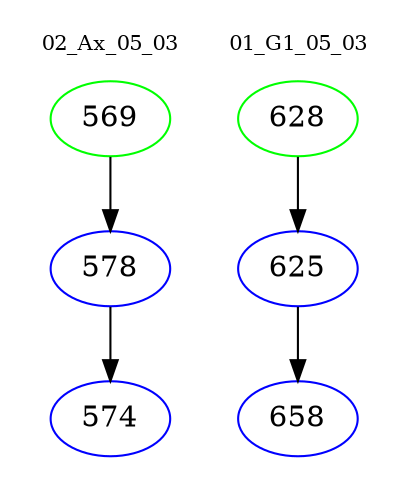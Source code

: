 digraph{
subgraph cluster_0 {
color = white
label = "02_Ax_05_03";
fontsize=10;
T0_569 [label="569", color="green"]
T0_569 -> T0_578 [color="black"]
T0_578 [label="578", color="blue"]
T0_578 -> T0_574 [color="black"]
T0_574 [label="574", color="blue"]
}
subgraph cluster_1 {
color = white
label = "01_G1_05_03";
fontsize=10;
T1_628 [label="628", color="green"]
T1_628 -> T1_625 [color="black"]
T1_625 [label="625", color="blue"]
T1_625 -> T1_658 [color="black"]
T1_658 [label="658", color="blue"]
}
}
